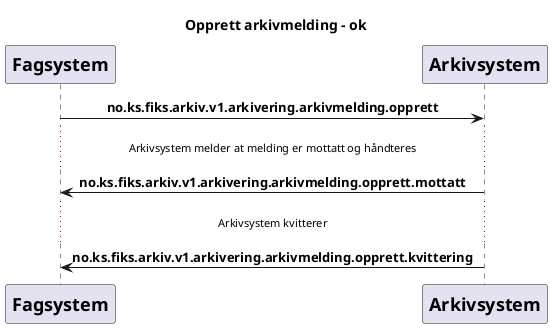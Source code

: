 @startuml
skinparam sequenceMessageAlign center

title "Opprett arkivmelding - ok"

participant Fagsystem [
    = Fagsystem
]
participant Arkivsystem [
    = Arkivsystem
]

Fagsystem -> Arkivsystem : **no.ks.fiks.arkiv.v1.arkivering.arkivmelding.opprett**
...Arkivsystem melder at melding er mottatt og håndteres...
Arkivsystem -> Fagsystem : **no.ks.fiks.arkiv.v1.arkivering.arkivmelding.opprett.mottatt**
...Arkivsystem kvitterer...
Arkivsystem -> Fagsystem : **no.ks.fiks.arkiv.v1.arkivering.arkivmelding.opprett.kvittering**

@enduml